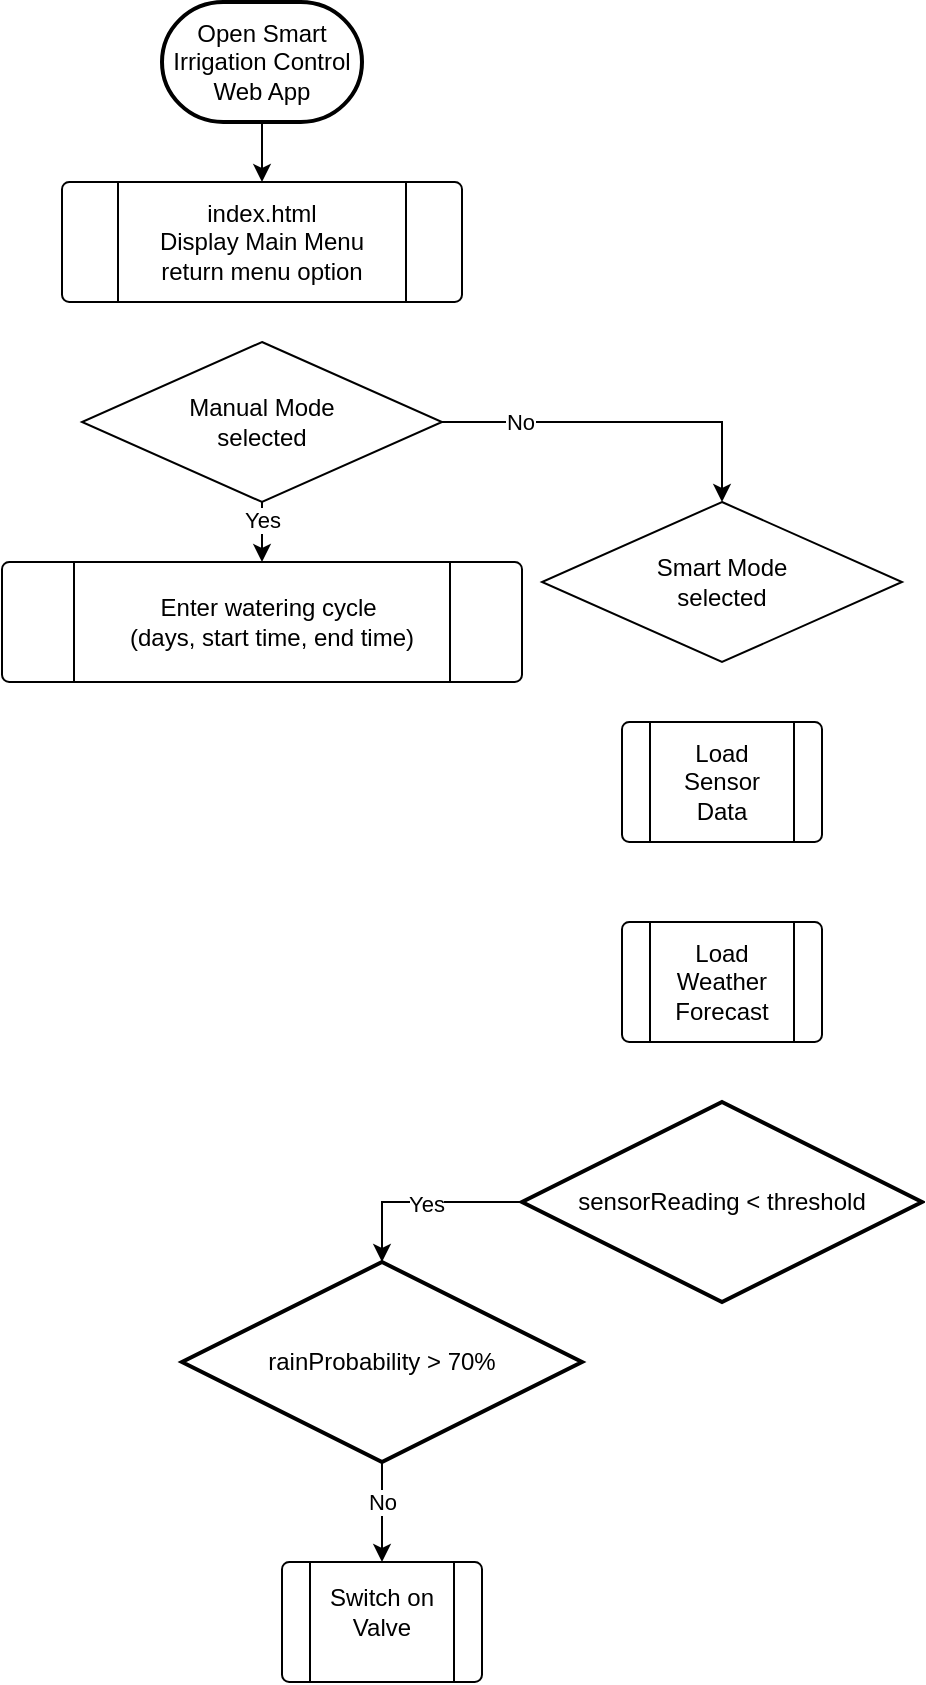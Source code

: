 <mxfile version="24.7.6">
  <diagram name="Page-1" id="T36DpSXcKag_dREcLGFt">
    <mxGraphModel dx="682" dy="353" grid="1" gridSize="10" guides="1" tooltips="1" connect="1" arrows="1" fold="1" page="1" pageScale="1" pageWidth="850" pageHeight="1100" math="0" shadow="0">
      <root>
        <mxCell id="0" />
        <mxCell id="1" parent="0" />
        <mxCell id="JVEl1Z8R1sdLK35oZjwN-1" value="Open Smart Irrigation Control Web App" style="strokeWidth=2;html=1;shape=mxgraph.flowchart.terminator;whiteSpace=wrap;" vertex="1" parent="1">
          <mxGeometry x="360" y="40" width="100" height="60" as="geometry" />
        </mxCell>
        <mxCell id="JVEl1Z8R1sdLK35oZjwN-2" value="" style="verticalLabelPosition=bottom;verticalAlign=top;html=1;shape=process;whiteSpace=wrap;rounded=1;size=0.14;arcSize=6;" vertex="1" parent="1">
          <mxGeometry x="310" y="130" width="200" height="60" as="geometry" />
        </mxCell>
        <mxCell id="JVEl1Z8R1sdLK35oZjwN-3" value="" style="endArrow=classic;html=1;rounded=0;exitX=0.5;exitY=1;exitDx=0;exitDy=0;exitPerimeter=0;entryX=0.5;entryY=0;entryDx=0;entryDy=0;" edge="1" parent="1" source="JVEl1Z8R1sdLK35oZjwN-1" target="JVEl1Z8R1sdLK35oZjwN-2">
          <mxGeometry width="50" height="50" relative="1" as="geometry">
            <mxPoint x="400" y="130" as="sourcePoint" />
            <mxPoint x="460" y="120" as="targetPoint" />
          </mxGeometry>
        </mxCell>
        <mxCell id="JVEl1Z8R1sdLK35oZjwN-4" value="index.html&lt;div&gt;Display Main Menu&lt;/div&gt;&lt;div&gt;return menu option&lt;/div&gt;" style="text;html=1;align=center;verticalAlign=middle;whiteSpace=wrap;rounded=0;" vertex="1" parent="1">
          <mxGeometry x="350" y="145" width="120" height="30" as="geometry" />
        </mxCell>
        <mxCell id="JVEl1Z8R1sdLK35oZjwN-5" value="" style="verticalLabelPosition=bottom;verticalAlign=top;html=1;shape=process;whiteSpace=wrap;rounded=1;size=0.14;arcSize=6;" vertex="1" parent="1">
          <mxGeometry x="590" y="400" width="100" height="60" as="geometry" />
        </mxCell>
        <mxCell id="JVEl1Z8R1sdLK35oZjwN-6" value="Load Sensor Data" style="text;html=1;align=center;verticalAlign=middle;whiteSpace=wrap;rounded=0;" vertex="1" parent="1">
          <mxGeometry x="610" y="415" width="60" height="30" as="geometry" />
        </mxCell>
        <mxCell id="JVEl1Z8R1sdLK35oZjwN-8" value="Manual Mode&lt;div&gt;selected&lt;/div&gt;" style="rhombus;whiteSpace=wrap;html=1;" vertex="1" parent="1">
          <mxGeometry x="320" y="210" width="180" height="80" as="geometry" />
        </mxCell>
        <mxCell id="JVEl1Z8R1sdLK35oZjwN-10" value="Smart Mode&lt;div&gt;selected&lt;/div&gt;" style="rhombus;whiteSpace=wrap;html=1;" vertex="1" parent="1">
          <mxGeometry x="550" y="290" width="180" height="80" as="geometry" />
        </mxCell>
        <mxCell id="JVEl1Z8R1sdLK35oZjwN-11" value="" style="endArrow=classic;html=1;rounded=0;exitX=1;exitY=0.5;exitDx=0;exitDy=0;entryX=0.5;entryY=0;entryDx=0;entryDy=0;" edge="1" parent="1" source="JVEl1Z8R1sdLK35oZjwN-8" target="JVEl1Z8R1sdLK35oZjwN-10">
          <mxGeometry width="50" height="50" relative="1" as="geometry">
            <mxPoint x="400" y="270" as="sourcePoint" />
            <mxPoint x="580" y="280" as="targetPoint" />
            <Array as="points">
              <mxPoint x="640" y="250" />
            </Array>
          </mxGeometry>
        </mxCell>
        <mxCell id="JVEl1Z8R1sdLK35oZjwN-12" value="No" style="edgeLabel;html=1;align=center;verticalAlign=middle;resizable=0;points=[];" vertex="1" connectable="0" parent="JVEl1Z8R1sdLK35oZjwN-11">
          <mxGeometry x="-0.571" relative="1" as="geometry">
            <mxPoint as="offset" />
          </mxGeometry>
        </mxCell>
        <mxCell id="JVEl1Z8R1sdLK35oZjwN-13" value="" style="verticalLabelPosition=bottom;verticalAlign=top;html=1;shape=process;whiteSpace=wrap;rounded=1;size=0.14;arcSize=6;" vertex="1" parent="1">
          <mxGeometry x="280" y="320" width="260" height="60" as="geometry" />
        </mxCell>
        <mxCell id="JVEl1Z8R1sdLK35oZjwN-14" value="Enter watering cycle&amp;nbsp;&lt;div&gt;(days, start time, end time)&lt;/div&gt;" style="text;html=1;align=center;verticalAlign=middle;whiteSpace=wrap;rounded=0;" vertex="1" parent="1">
          <mxGeometry x="330" y="335" width="170" height="30" as="geometry" />
        </mxCell>
        <mxCell id="JVEl1Z8R1sdLK35oZjwN-15" value="" style="endArrow=classic;html=1;rounded=0;entryX=0.5;entryY=0;entryDx=0;entryDy=0;" edge="1" parent="1" target="JVEl1Z8R1sdLK35oZjwN-13">
          <mxGeometry width="50" height="50" relative="1" as="geometry">
            <mxPoint x="410" y="290" as="sourcePoint" />
            <mxPoint x="450" y="250" as="targetPoint" />
          </mxGeometry>
        </mxCell>
        <mxCell id="JVEl1Z8R1sdLK35oZjwN-16" value="Yes" style="edgeLabel;html=1;align=center;verticalAlign=middle;resizable=0;points=[];" vertex="1" connectable="0" parent="JVEl1Z8R1sdLK35oZjwN-15">
          <mxGeometry x="-0.413" relative="1" as="geometry">
            <mxPoint as="offset" />
          </mxGeometry>
        </mxCell>
        <mxCell id="JVEl1Z8R1sdLK35oZjwN-17" value="" style="verticalLabelPosition=bottom;verticalAlign=top;html=1;shape=process;whiteSpace=wrap;rounded=1;size=0.14;arcSize=6;" vertex="1" parent="1">
          <mxGeometry x="590" y="500" width="100" height="60" as="geometry" />
        </mxCell>
        <mxCell id="JVEl1Z8R1sdLK35oZjwN-18" value="Load Weather Forecast" style="text;html=1;align=center;verticalAlign=middle;whiteSpace=wrap;rounded=0;" vertex="1" parent="1">
          <mxGeometry x="610" y="515" width="60" height="30" as="geometry" />
        </mxCell>
        <mxCell id="JVEl1Z8R1sdLK35oZjwN-19" value="sensorReading &amp;lt; threshold" style="strokeWidth=2;html=1;shape=mxgraph.flowchart.decision;whiteSpace=wrap;" vertex="1" parent="1">
          <mxGeometry x="540" y="590" width="200" height="100" as="geometry" />
        </mxCell>
        <mxCell id="JVEl1Z8R1sdLK35oZjwN-20" value="" style="verticalLabelPosition=bottom;verticalAlign=top;html=1;shape=process;whiteSpace=wrap;rounded=1;size=0.14;arcSize=6;" vertex="1" parent="1">
          <mxGeometry x="420" y="820" width="100" height="60" as="geometry" />
        </mxCell>
        <mxCell id="JVEl1Z8R1sdLK35oZjwN-22" value="Switch on Valve" style="text;html=1;align=center;verticalAlign=middle;whiteSpace=wrap;rounded=0;" vertex="1" parent="1">
          <mxGeometry x="440" y="830" width="60" height="30" as="geometry" />
        </mxCell>
        <mxCell id="JVEl1Z8R1sdLK35oZjwN-24" value="rainProbability &amp;gt; 70%" style="strokeWidth=2;html=1;shape=mxgraph.flowchart.decision;whiteSpace=wrap;" vertex="1" parent="1">
          <mxGeometry x="370" y="670" width="200" height="100" as="geometry" />
        </mxCell>
        <mxCell id="JVEl1Z8R1sdLK35oZjwN-25" value="" style="endArrow=classic;html=1;rounded=0;exitX=0.5;exitY=1;exitDx=0;exitDy=0;exitPerimeter=0;entryX=0.5;entryY=0;entryDx=0;entryDy=0;" edge="1" parent="1" source="JVEl1Z8R1sdLK35oZjwN-24" target="JVEl1Z8R1sdLK35oZjwN-20">
          <mxGeometry width="50" height="50" relative="1" as="geometry">
            <mxPoint x="520" y="760" as="sourcePoint" />
            <mxPoint x="570" y="710" as="targetPoint" />
          </mxGeometry>
        </mxCell>
        <mxCell id="JVEl1Z8R1sdLK35oZjwN-26" value="No" style="edgeLabel;html=1;align=center;verticalAlign=middle;resizable=0;points=[];" vertex="1" connectable="0" parent="JVEl1Z8R1sdLK35oZjwN-25">
          <mxGeometry x="-0.229" relative="1" as="geometry">
            <mxPoint as="offset" />
          </mxGeometry>
        </mxCell>
        <mxCell id="JVEl1Z8R1sdLK35oZjwN-27" value="" style="endArrow=classic;html=1;rounded=0;exitX=0;exitY=0.5;exitDx=0;exitDy=0;exitPerimeter=0;entryX=0.5;entryY=0;entryDx=0;entryDy=0;entryPerimeter=0;" edge="1" parent="1" source="JVEl1Z8R1sdLK35oZjwN-19" target="JVEl1Z8R1sdLK35oZjwN-24">
          <mxGeometry width="50" height="50" relative="1" as="geometry">
            <mxPoint x="520" y="760" as="sourcePoint" />
            <mxPoint x="570" y="710" as="targetPoint" />
            <Array as="points">
              <mxPoint x="470" y="640" />
            </Array>
          </mxGeometry>
        </mxCell>
        <mxCell id="JVEl1Z8R1sdLK35oZjwN-28" value="Yes" style="edgeLabel;html=1;align=center;verticalAlign=middle;resizable=0;points=[];" vertex="1" connectable="0" parent="JVEl1Z8R1sdLK35oZjwN-27">
          <mxGeometry x="-0.034" y="1" relative="1" as="geometry">
            <mxPoint as="offset" />
          </mxGeometry>
        </mxCell>
      </root>
    </mxGraphModel>
  </diagram>
</mxfile>
